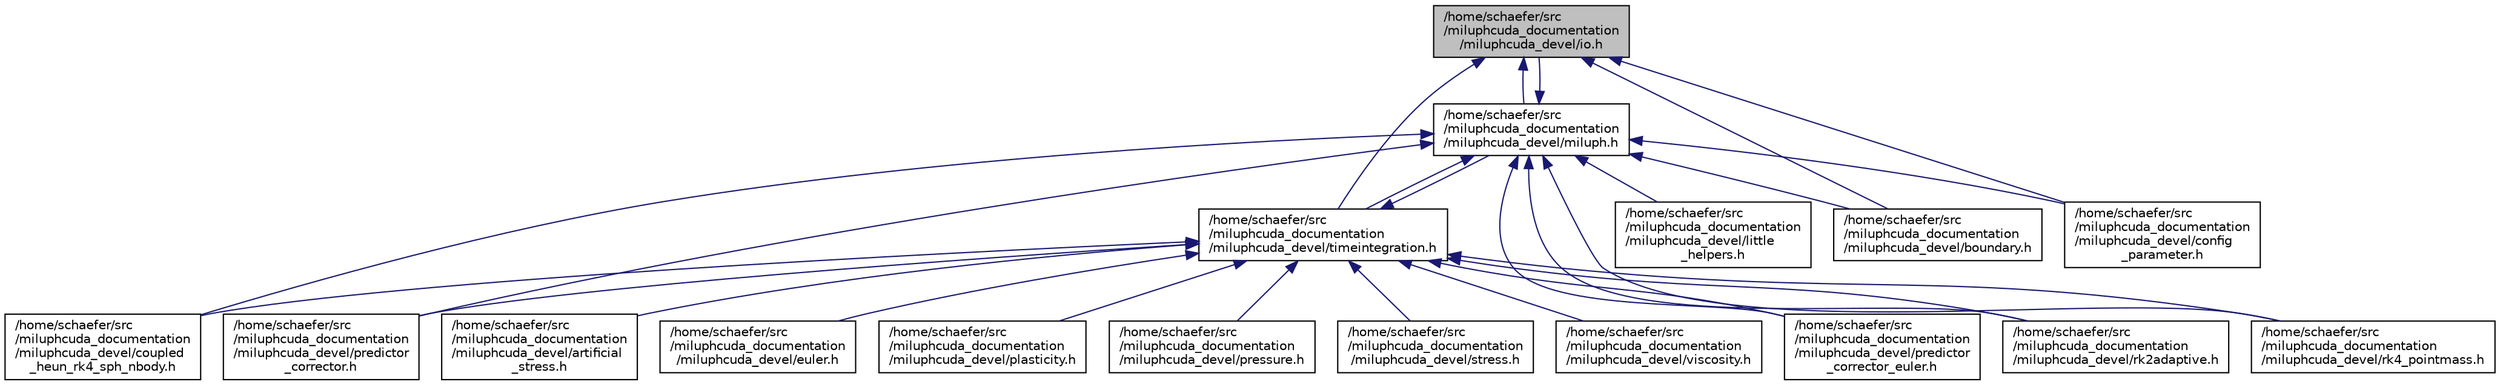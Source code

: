 digraph "/home/schaefer/src/miluphcuda_documentation/miluphcuda_devel/io.h"
{
  edge [fontname="Helvetica",fontsize="10",labelfontname="Helvetica",labelfontsize="10"];
  node [fontname="Helvetica",fontsize="10",shape=record];
  Node20 [label="/home/schaefer/src\l/miluphcuda_documentation\l/miluphcuda_devel/io.h",height=0.2,width=0.4,color="black", fillcolor="grey75", style="filled", fontcolor="black"];
  Node20 -> Node21 [dir="back",color="midnightblue",fontsize="10",style="solid",fontname="Helvetica"];
  Node21 [label="/home/schaefer/src\l/miluphcuda_documentation\l/miluphcuda_devel/miluph.h",height=0.2,width=0.4,color="black", fillcolor="white", style="filled",URL="$miluph_8h.html"];
  Node21 -> Node22 [dir="back",color="midnightblue",fontsize="10",style="solid",fontname="Helvetica"];
  Node22 [label="/home/schaefer/src\l/miluphcuda_documentation\l/miluphcuda_devel/timeintegration.h",height=0.2,width=0.4,color="black", fillcolor="white", style="filled",URL="$timeintegration_8h.html"];
  Node22 -> Node23 [dir="back",color="midnightblue",fontsize="10",style="solid",fontname="Helvetica"];
  Node23 [label="/home/schaefer/src\l/miluphcuda_documentation\l/miluphcuda_devel/artificial\l_stress.h",height=0.2,width=0.4,color="black", fillcolor="white", style="filled",URL="$artificial__stress_8h.html"];
  Node22 -> Node21 [dir="back",color="midnightblue",fontsize="10",style="solid",fontname="Helvetica"];
  Node22 -> Node24 [dir="back",color="midnightblue",fontsize="10",style="solid",fontname="Helvetica"];
  Node24 [label="/home/schaefer/src\l/miluphcuda_documentation\l/miluphcuda_devel/coupled\l_heun_rk4_sph_nbody.h",height=0.2,width=0.4,color="black", fillcolor="white", style="filled",URL="$coupled__heun__rk4__sph__nbody_8h.html"];
  Node22 -> Node25 [dir="back",color="midnightblue",fontsize="10",style="solid",fontname="Helvetica"];
  Node25 [label="/home/schaefer/src\l/miluphcuda_documentation\l/miluphcuda_devel/euler.h",height=0.2,width=0.4,color="black", fillcolor="white", style="filled",URL="$euler_8h.html"];
  Node22 -> Node26 [dir="back",color="midnightblue",fontsize="10",style="solid",fontname="Helvetica"];
  Node26 [label="/home/schaefer/src\l/miluphcuda_documentation\l/miluphcuda_devel/plasticity.h",height=0.2,width=0.4,color="black", fillcolor="white", style="filled",URL="$plasticity_8h.html"];
  Node22 -> Node27 [dir="back",color="midnightblue",fontsize="10",style="solid",fontname="Helvetica"];
  Node27 [label="/home/schaefer/src\l/miluphcuda_documentation\l/miluphcuda_devel/predictor\l_corrector.h",height=0.2,width=0.4,color="black", fillcolor="white", style="filled",URL="$predictor__corrector_8h.html"];
  Node22 -> Node28 [dir="back",color="midnightblue",fontsize="10",style="solid",fontname="Helvetica"];
  Node28 [label="/home/schaefer/src\l/miluphcuda_documentation\l/miluphcuda_devel/predictor\l_corrector_euler.h",height=0.2,width=0.4,color="black", fillcolor="white", style="filled",URL="$predictor__corrector__euler_8h.html"];
  Node22 -> Node29 [dir="back",color="midnightblue",fontsize="10",style="solid",fontname="Helvetica"];
  Node29 [label="/home/schaefer/src\l/miluphcuda_documentation\l/miluphcuda_devel/pressure.h",height=0.2,width=0.4,color="black", fillcolor="white", style="filled",URL="$pressure_8h.html"];
  Node22 -> Node30 [dir="back",color="midnightblue",fontsize="10",style="solid",fontname="Helvetica"];
  Node30 [label="/home/schaefer/src\l/miluphcuda_documentation\l/miluphcuda_devel/rk2adaptive.h",height=0.2,width=0.4,color="black", fillcolor="white", style="filled",URL="$rk2adaptive_8h.html"];
  Node22 -> Node31 [dir="back",color="midnightblue",fontsize="10",style="solid",fontname="Helvetica"];
  Node31 [label="/home/schaefer/src\l/miluphcuda_documentation\l/miluphcuda_devel/rk4_pointmass.h",height=0.2,width=0.4,color="black", fillcolor="white", style="filled",URL="$rk4__pointmass_8h.html"];
  Node22 -> Node32 [dir="back",color="midnightblue",fontsize="10",style="solid",fontname="Helvetica"];
  Node32 [label="/home/schaefer/src\l/miluphcuda_documentation\l/miluphcuda_devel/stress.h",height=0.2,width=0.4,color="black", fillcolor="white", style="filled",URL="$stress_8h.html"];
  Node22 -> Node33 [dir="back",color="midnightblue",fontsize="10",style="solid",fontname="Helvetica"];
  Node33 [label="/home/schaefer/src\l/miluphcuda_documentation\l/miluphcuda_devel/viscosity.h",height=0.2,width=0.4,color="black", fillcolor="white", style="filled",URL="$viscosity_8h.html"];
  Node21 -> Node20 [dir="back",color="midnightblue",fontsize="10",style="solid",fontname="Helvetica"];
  Node21 -> Node34 [dir="back",color="midnightblue",fontsize="10",style="solid",fontname="Helvetica"];
  Node34 [label="/home/schaefer/src\l/miluphcuda_documentation\l/miluphcuda_devel/boundary.h",height=0.2,width=0.4,color="black", fillcolor="white", style="filled",URL="$boundary_8h.html"];
  Node21 -> Node35 [dir="back",color="midnightblue",fontsize="10",style="solid",fontname="Helvetica"];
  Node35 [label="/home/schaefer/src\l/miluphcuda_documentation\l/miluphcuda_devel/config\l_parameter.h",height=0.2,width=0.4,color="black", fillcolor="white", style="filled",URL="$config__parameter_8h.html"];
  Node21 -> Node24 [dir="back",color="midnightblue",fontsize="10",style="solid",fontname="Helvetica"];
  Node21 -> Node36 [dir="back",color="midnightblue",fontsize="10",style="solid",fontname="Helvetica"];
  Node36 [label="/home/schaefer/src\l/miluphcuda_documentation\l/miluphcuda_devel/little\l_helpers.h",height=0.2,width=0.4,color="black", fillcolor="white", style="filled",URL="$little__helpers_8h.html"];
  Node21 -> Node27 [dir="back",color="midnightblue",fontsize="10",style="solid",fontname="Helvetica"];
  Node21 -> Node28 [dir="back",color="midnightblue",fontsize="10",style="solid",fontname="Helvetica"];
  Node21 -> Node30 [dir="back",color="midnightblue",fontsize="10",style="solid",fontname="Helvetica"];
  Node21 -> Node31 [dir="back",color="midnightblue",fontsize="10",style="solid",fontname="Helvetica"];
  Node20 -> Node22 [dir="back",color="midnightblue",fontsize="10",style="solid",fontname="Helvetica"];
  Node20 -> Node34 [dir="back",color="midnightblue",fontsize="10",style="solid",fontname="Helvetica"];
  Node20 -> Node35 [dir="back",color="midnightblue",fontsize="10",style="solid",fontname="Helvetica"];
}

